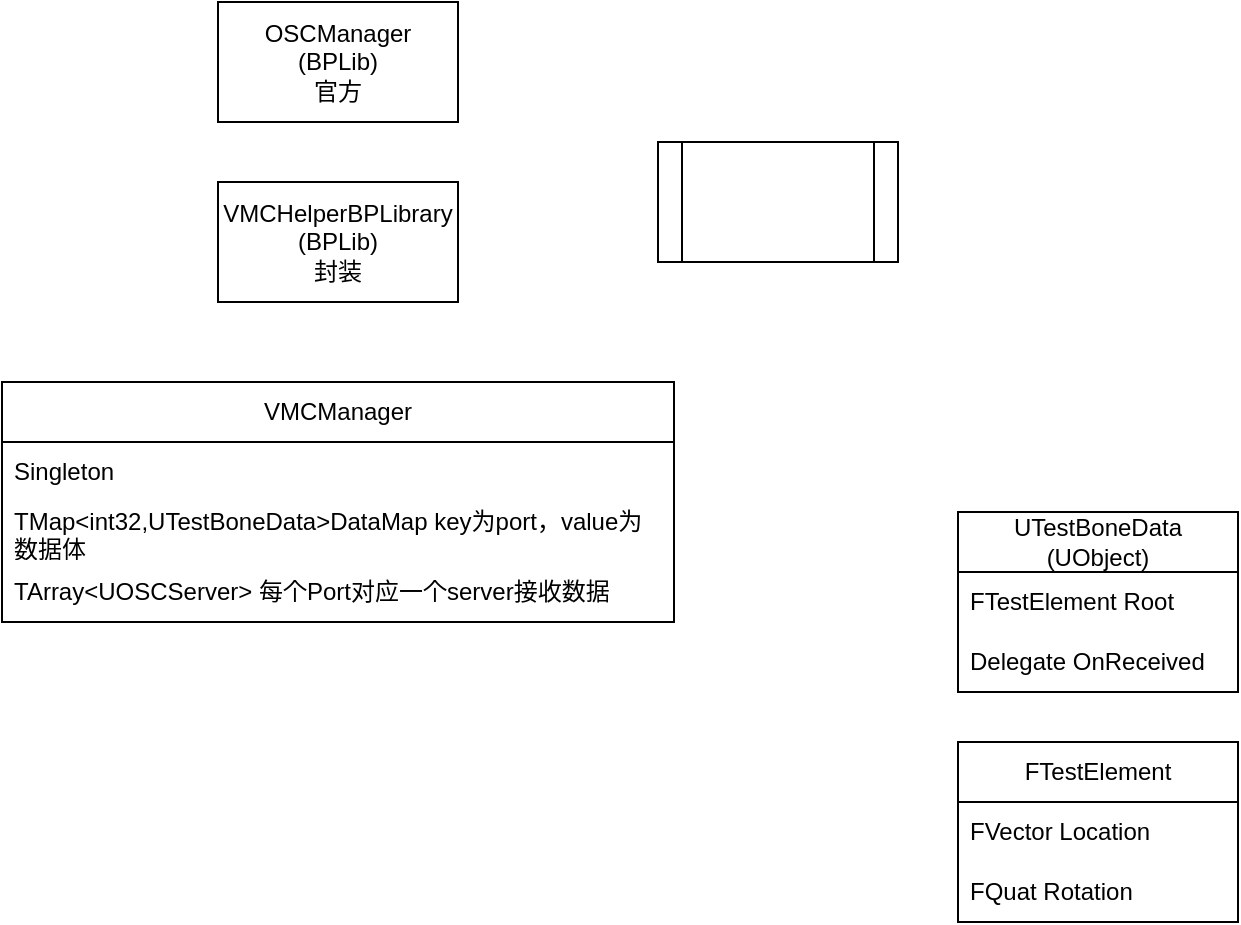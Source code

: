 <mxfile version="24.0.7" type="github">
  <diagram name="第 1 页" id="6ea9jPT_uK1SZF-gVTyA">
    <mxGraphModel dx="1434" dy="780" grid="1" gridSize="10" guides="1" tooltips="1" connect="1" arrows="1" fold="1" page="1" pageScale="1" pageWidth="827" pageHeight="1169" math="0" shadow="0">
      <root>
        <mxCell id="0" />
        <mxCell id="1" parent="0" />
        <mxCell id="8tkGo3kgrXpIo5SqFycz-1" value="OSCManager&lt;div&gt;(BPLib)&lt;/div&gt;&lt;div&gt;官方&lt;/div&gt;" style="rounded=0;whiteSpace=wrap;html=1;" vertex="1" parent="1">
          <mxGeometry x="270" y="330" width="120" height="60" as="geometry" />
        </mxCell>
        <mxCell id="8tkGo3kgrXpIo5SqFycz-2" value="&lt;div&gt;VMCHelperBPLibrary&lt;/div&gt;&lt;div&gt;(BPLib)&lt;/div&gt;&lt;div&gt;封装&lt;/div&gt;" style="rounded=0;whiteSpace=wrap;html=1;" vertex="1" parent="1">
          <mxGeometry x="270" y="420" width="120" height="60" as="geometry" />
        </mxCell>
        <mxCell id="8tkGo3kgrXpIo5SqFycz-4" value="&lt;div&gt;UTestBoneData&lt;/div&gt;&lt;div&gt;(UObject)&lt;/div&gt;" style="swimlane;fontStyle=0;childLayout=stackLayout;horizontal=1;startSize=30;horizontalStack=0;resizeParent=1;resizeParentMax=0;resizeLast=0;collapsible=1;marginBottom=0;whiteSpace=wrap;html=1;" vertex="1" parent="1">
          <mxGeometry x="640" y="585" width="140" height="90" as="geometry" />
        </mxCell>
        <mxCell id="8tkGo3kgrXpIo5SqFycz-6" value="&lt;span style=&quot;text-align: center;&quot;&gt;FTestElement Root&lt;/span&gt;" style="text;strokeColor=none;fillColor=none;align=left;verticalAlign=middle;spacingLeft=4;spacingRight=4;overflow=hidden;points=[[0,0.5],[1,0.5]];portConstraint=eastwest;rotatable=0;whiteSpace=wrap;html=1;" vertex="1" parent="8tkGo3kgrXpIo5SqFycz-4">
          <mxGeometry y="30" width="140" height="30" as="geometry" />
        </mxCell>
        <mxCell id="8tkGo3kgrXpIo5SqFycz-7" value="Delegate OnReceived" style="text;strokeColor=none;fillColor=none;align=left;verticalAlign=middle;spacingLeft=4;spacingRight=4;overflow=hidden;points=[[0,0.5],[1,0.5]];portConstraint=eastwest;rotatable=0;whiteSpace=wrap;html=1;" vertex="1" parent="8tkGo3kgrXpIo5SqFycz-4">
          <mxGeometry y="60" width="140" height="30" as="geometry" />
        </mxCell>
        <mxCell id="8tkGo3kgrXpIo5SqFycz-8" value="VMCManager" style="swimlane;fontStyle=0;childLayout=stackLayout;horizontal=1;startSize=30;horizontalStack=0;resizeParent=1;resizeParentMax=0;resizeLast=0;collapsible=1;marginBottom=0;whiteSpace=wrap;html=1;" vertex="1" parent="1">
          <mxGeometry x="162" y="520" width="336" height="120" as="geometry" />
        </mxCell>
        <mxCell id="8tkGo3kgrXpIo5SqFycz-9" value="Singleton" style="text;strokeColor=none;fillColor=none;align=left;verticalAlign=middle;spacingLeft=4;spacingRight=4;overflow=hidden;points=[[0,0.5],[1,0.5]];portConstraint=eastwest;rotatable=0;whiteSpace=wrap;html=1;" vertex="1" parent="8tkGo3kgrXpIo5SqFycz-8">
          <mxGeometry y="30" width="336" height="30" as="geometry" />
        </mxCell>
        <mxCell id="8tkGo3kgrXpIo5SqFycz-10" value="TMap&amp;lt;int32,UTestBoneData&amp;gt;DataMap key为port，value为数据体" style="text;strokeColor=none;fillColor=none;align=left;verticalAlign=middle;spacingLeft=4;spacingRight=4;overflow=hidden;points=[[0,0.5],[1,0.5]];portConstraint=eastwest;rotatable=0;whiteSpace=wrap;html=1;" vertex="1" parent="8tkGo3kgrXpIo5SqFycz-8">
          <mxGeometry y="60" width="336" height="30" as="geometry" />
        </mxCell>
        <mxCell id="8tkGo3kgrXpIo5SqFycz-11" value="TArray&amp;lt;UOSCServer&amp;gt; 每个Port对应一个server接收数据" style="text;strokeColor=none;fillColor=none;align=left;verticalAlign=middle;spacingLeft=4;spacingRight=4;overflow=hidden;points=[[0,0.5],[1,0.5]];portConstraint=eastwest;rotatable=0;whiteSpace=wrap;html=1;" vertex="1" parent="8tkGo3kgrXpIo5SqFycz-8">
          <mxGeometry y="90" width="336" height="30" as="geometry" />
        </mxCell>
        <mxCell id="8tkGo3kgrXpIo5SqFycz-12" value="FTestElement" style="swimlane;fontStyle=0;childLayout=stackLayout;horizontal=1;startSize=30;horizontalStack=0;resizeParent=1;resizeParentMax=0;resizeLast=0;collapsible=1;marginBottom=0;whiteSpace=wrap;html=1;" vertex="1" parent="1">
          <mxGeometry x="640" y="700" width="140" height="90" as="geometry" />
        </mxCell>
        <mxCell id="8tkGo3kgrXpIo5SqFycz-13" value="FVector Location" style="text;strokeColor=none;fillColor=none;align=left;verticalAlign=middle;spacingLeft=4;spacingRight=4;overflow=hidden;points=[[0,0.5],[1,0.5]];portConstraint=eastwest;rotatable=0;whiteSpace=wrap;html=1;" vertex="1" parent="8tkGo3kgrXpIo5SqFycz-12">
          <mxGeometry y="30" width="140" height="30" as="geometry" />
        </mxCell>
        <mxCell id="8tkGo3kgrXpIo5SqFycz-14" value="FQuat Rotation" style="text;strokeColor=none;fillColor=none;align=left;verticalAlign=middle;spacingLeft=4;spacingRight=4;overflow=hidden;points=[[0,0.5],[1,0.5]];portConstraint=eastwest;rotatable=0;whiteSpace=wrap;html=1;" vertex="1" parent="8tkGo3kgrXpIo5SqFycz-12">
          <mxGeometry y="60" width="140" height="30" as="geometry" />
        </mxCell>
        <mxCell id="8tkGo3kgrXpIo5SqFycz-16" value="" style="shape=process;whiteSpace=wrap;html=1;backgroundOutline=1;" vertex="1" parent="1">
          <mxGeometry x="490" y="400" width="120" height="60" as="geometry" />
        </mxCell>
      </root>
    </mxGraphModel>
  </diagram>
</mxfile>
